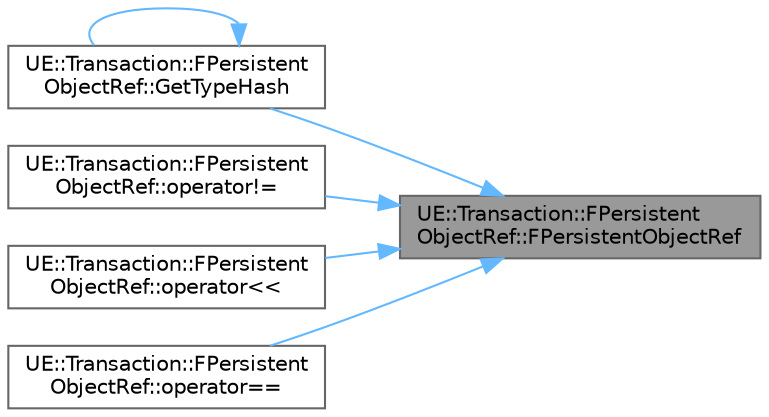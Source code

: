 digraph "UE::Transaction::FPersistentObjectRef::FPersistentObjectRef"
{
 // INTERACTIVE_SVG=YES
 // LATEX_PDF_SIZE
  bgcolor="transparent";
  edge [fontname=Helvetica,fontsize=10,labelfontname=Helvetica,labelfontsize=10];
  node [fontname=Helvetica,fontsize=10,shape=box,height=0.2,width=0.4];
  rankdir="RL";
  Node1 [id="Node000001",label="UE::Transaction::FPersistent\lObjectRef::FPersistentObjectRef",height=0.2,width=0.4,color="gray40", fillcolor="grey60", style="filled", fontcolor="black",tooltip=" "];
  Node1 -> Node2 [id="edge1_Node000001_Node000002",dir="back",color="steelblue1",style="solid",tooltip=" "];
  Node2 [id="Node000002",label="UE::Transaction::FPersistent\lObjectRef::GetTypeHash",height=0.2,width=0.4,color="grey40", fillcolor="white", style="filled",URL="$df/d3c/structUE_1_1Transaction_1_1FPersistentObjectRef.html#a6021ea7b857706a5231b16d02bbcd5d8",tooltip=" "];
  Node2 -> Node2 [id="edge2_Node000002_Node000002",dir="back",color="steelblue1",style="solid",tooltip=" "];
  Node1 -> Node3 [id="edge3_Node000001_Node000003",dir="back",color="steelblue1",style="solid",tooltip=" "];
  Node3 [id="Node000003",label="UE::Transaction::FPersistent\lObjectRef::operator!=",height=0.2,width=0.4,color="grey40", fillcolor="white", style="filled",URL="$df/d3c/structUE_1_1Transaction_1_1FPersistentObjectRef.html#a823fa9e2c99d80d2f4a9be6b7b18e2a3",tooltip=" "];
  Node1 -> Node4 [id="edge4_Node000001_Node000004",dir="back",color="steelblue1",style="solid",tooltip=" "];
  Node4 [id="Node000004",label="UE::Transaction::FPersistent\lObjectRef::operator\<\<",height=0.2,width=0.4,color="grey40", fillcolor="white", style="filled",URL="$df/d3c/structUE_1_1Transaction_1_1FPersistentObjectRef.html#a2ad2211216aed66d0c6f3ca0c04aefcd",tooltip=" "];
  Node1 -> Node5 [id="edge5_Node000001_Node000005",dir="back",color="steelblue1",style="solid",tooltip=" "];
  Node5 [id="Node000005",label="UE::Transaction::FPersistent\lObjectRef::operator==",height=0.2,width=0.4,color="grey40", fillcolor="white", style="filled",URL="$df/d3c/structUE_1_1Transaction_1_1FPersistentObjectRef.html#a9ec44f0fcf6725e515893c4c0ea0e195",tooltip=" "];
}
